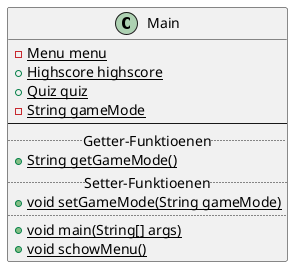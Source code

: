 @startuml
class Main {
-{static}Menu menu
+{static}Highscore highscore
+{static}Quiz quiz
-{static}String gameMode
--
..Getter-Funktioenen..
+{static}String getGameMode()
..Setter-Funktioenen..
+{static}void setGameMode(String gameMode)
..
+{static}void main(String[] args)
+{static}void schowMenu()
}
@enduml